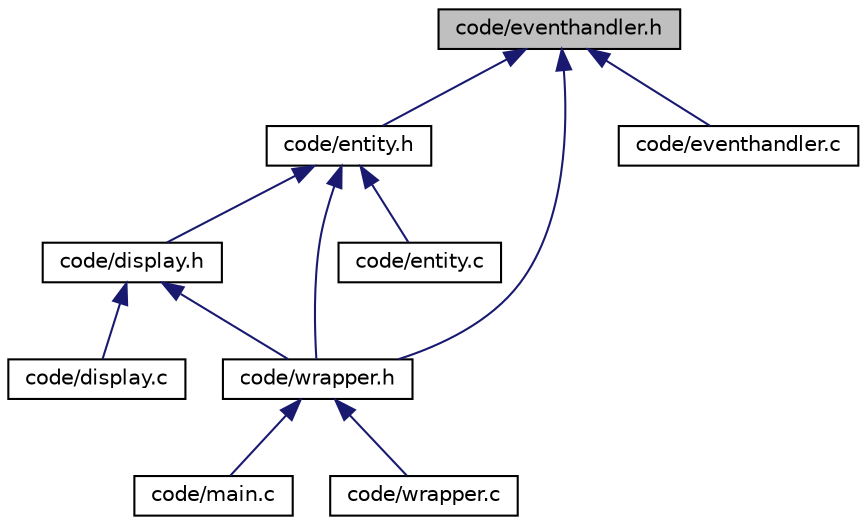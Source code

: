 digraph "code/eventhandler.h"
{
  edge [fontname="Helvetica",fontsize="10",labelfontname="Helvetica",labelfontsize="10"];
  node [fontname="Helvetica",fontsize="10",shape=record];
  Node1 [label="code/eventhandler.h",height=0.2,width=0.4,color="black", fillcolor="grey75", style="filled", fontcolor="black"];
  Node1 -> Node2 [dir="back",color="midnightblue",fontsize="10",style="solid"];
  Node2 [label="code/entity.h",height=0.2,width=0.4,color="black", fillcolor="white", style="filled",URL="$entity_8h.html",tooltip="Prototype of functions in entity.c. "];
  Node2 -> Node3 [dir="back",color="midnightblue",fontsize="10",style="solid"];
  Node3 [label="code/display.h",height=0.2,width=0.4,color="black", fillcolor="white", style="filled",URL="$display_8h.html",tooltip="Prototypes of the functions in display.c. "];
  Node3 -> Node4 [dir="back",color="midnightblue",fontsize="10",style="solid"];
  Node4 [label="code/display.c",height=0.2,width=0.4,color="black", fillcolor="white", style="filled",URL="$display_8c.html",tooltip="Functions used to display elements on screen using SDL. "];
  Node3 -> Node5 [dir="back",color="midnightblue",fontsize="10",style="solid"];
  Node5 [label="code/wrapper.h",height=0.2,width=0.4,color="black", fillcolor="white", style="filled",URL="$wrapper_8h.html",tooltip="wrapper functions to keep the main.c clear "];
  Node5 -> Node6 [dir="back",color="midnightblue",fontsize="10",style="solid"];
  Node6 [label="code/main.c",height=0.2,width=0.4,color="black", fillcolor="white", style="filled",URL="$main_8c.html",tooltip="main of the project "];
  Node5 -> Node7 [dir="back",color="midnightblue",fontsize="10",style="solid"];
  Node7 [label="code/wrapper.c",height=0.2,width=0.4,color="black", fillcolor="white", style="filled",URL="$wrapper_8c.html",tooltip="Wrapper functions. "];
  Node2 -> Node8 [dir="back",color="midnightblue",fontsize="10",style="solid"];
  Node8 [label="code/entity.c",height=0.2,width=0.4,color="black", fillcolor="white", style="filled",URL="$entity_8c.html",tooltip="Functions and the structure used by the neural network to navigate in the Field. "];
  Node2 -> Node5 [dir="back",color="midnightblue",fontsize="10",style="solid"];
  Node1 -> Node9 [dir="back",color="midnightblue",fontsize="10",style="solid"];
  Node9 [label="code/eventhandler.c",height=0.2,width=0.4,color="black", fillcolor="white", style="filled",URL="$eventhandler_8c.html",tooltip="Functions that are used to deal with user interactions at any moment. "];
  Node1 -> Node5 [dir="back",color="midnightblue",fontsize="10",style="solid"];
}
